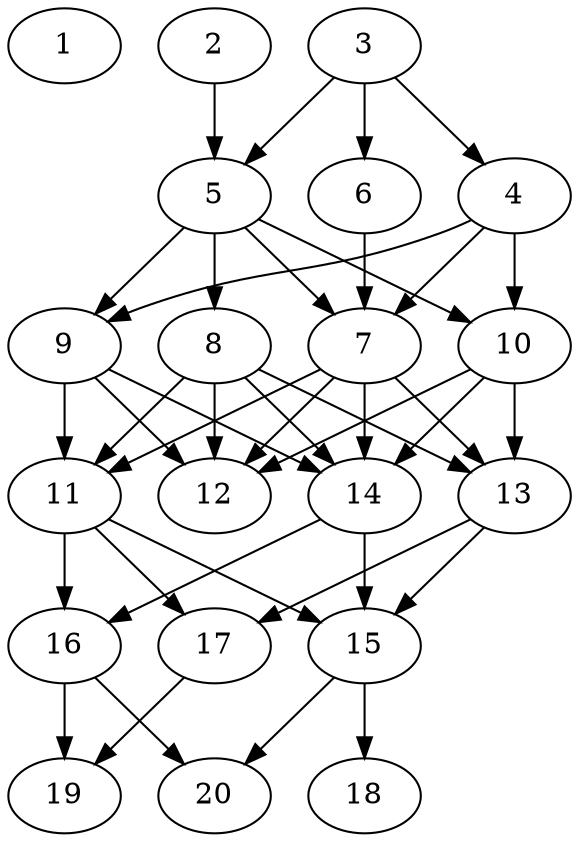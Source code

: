 // DAG automatically generated by daggen at Tue Jul 23 14:31:37 2019
// ./daggen --dot -n 20 --ccr 0.4 --fat 0.5 --regular 0.5 --density 0.8 --mindata 5242880 --maxdata 52428800 
digraph G {
  1 [size="17815040", alpha="0.19", expect_size="7126016"] 
  2 [size="72727040", alpha="0.14", expect_size="29090816"] 
  2 -> 5 [size ="29090816"]
  3 [size="34252800", alpha="0.16", expect_size="13701120"] 
  3 -> 4 [size ="13701120"]
  3 -> 5 [size ="13701120"]
  3 -> 6 [size ="13701120"]
  4 [size="103308800", alpha="0.16", expect_size="41323520"] 
  4 -> 7 [size ="41323520"]
  4 -> 9 [size ="41323520"]
  4 -> 10 [size ="41323520"]
  5 [size="78123520", alpha="0.19", expect_size="31249408"] 
  5 -> 7 [size ="31249408"]
  5 -> 8 [size ="31249408"]
  5 -> 9 [size ="31249408"]
  5 -> 10 [size ="31249408"]
  6 [size="83141120", alpha="0.05", expect_size="33256448"] 
  6 -> 7 [size ="33256448"]
  7 [size="65213440", alpha="0.18", expect_size="26085376"] 
  7 -> 11 [size ="26085376"]
  7 -> 12 [size ="26085376"]
  7 -> 13 [size ="26085376"]
  7 -> 14 [size ="26085376"]
  8 [size="98270720", alpha="0.10", expect_size="39308288"] 
  8 -> 11 [size ="39308288"]
  8 -> 12 [size ="39308288"]
  8 -> 13 [size ="39308288"]
  8 -> 14 [size ="39308288"]
  9 [size="119795200", alpha="0.18", expect_size="47918080"] 
  9 -> 11 [size ="47918080"]
  9 -> 12 [size ="47918080"]
  9 -> 14 [size ="47918080"]
  10 [size="76336640", alpha="0.06", expect_size="30534656"] 
  10 -> 12 [size ="30534656"]
  10 -> 13 [size ="30534656"]
  10 -> 14 [size ="30534656"]
  11 [size="27896320", alpha="0.13", expect_size="11158528"] 
  11 -> 15 [size ="11158528"]
  11 -> 16 [size ="11158528"]
  11 -> 17 [size ="11158528"]
  12 [size="23697920", alpha="0.16", expect_size="9479168"] 
  13 [size="105505280", alpha="0.19", expect_size="42202112"] 
  13 -> 15 [size ="42202112"]
  13 -> 17 [size ="42202112"]
  14 [size="81451520", alpha="0.02", expect_size="32580608"] 
  14 -> 15 [size ="32580608"]
  14 -> 16 [size ="32580608"]
  15 [size="59353600", alpha="0.13", expect_size="23741440"] 
  15 -> 18 [size ="23741440"]
  15 -> 20 [size ="23741440"]
  16 [size="52211200", alpha="0.12", expect_size="20884480"] 
  16 -> 19 [size ="20884480"]
  16 -> 20 [size ="20884480"]
  17 [size="83811840", alpha="0.18", expect_size="33524736"] 
  17 -> 19 [size ="33524736"]
  18 [size="69278720", alpha="0.17", expect_size="27711488"] 
  19 [size="128637440", alpha="0.00", expect_size="51454976"] 
  20 [size="115845120", alpha="0.14", expect_size="46338048"] 
}
